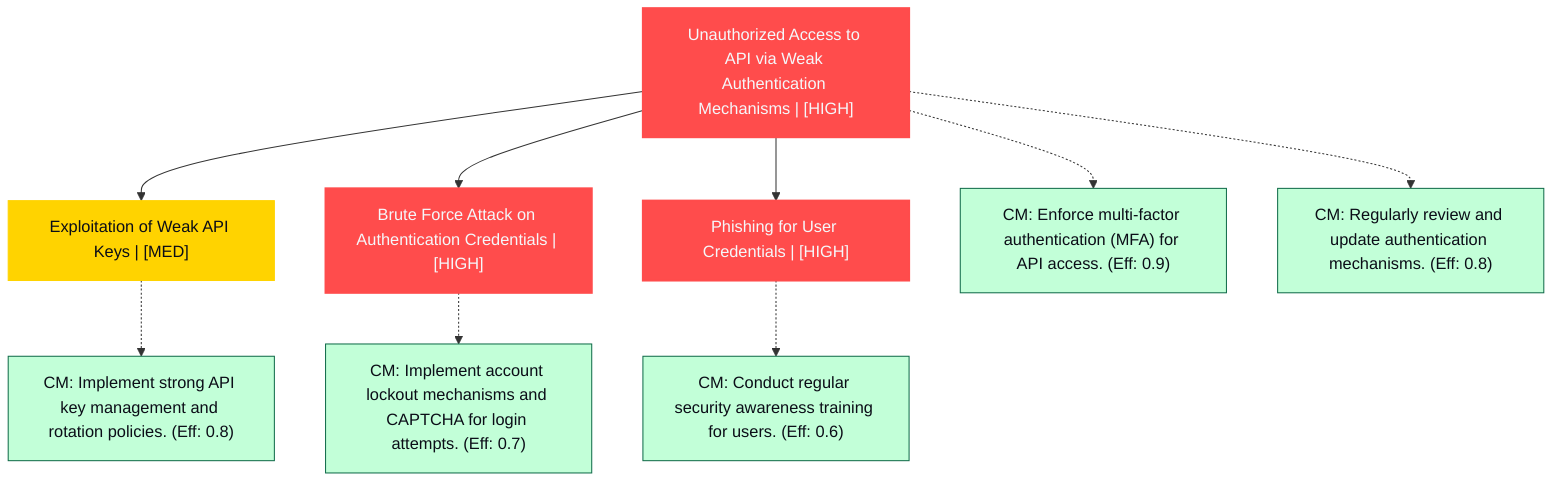graph TB
  node_01K65Z4Z1KDXSV2HKY0X27PCQY9K["Unauthorized Access to API via Weak Authentication Mechanisms | [HIGH]"]:::highRisk
  node_01K65Z5Z1KDXSV2HKY0X27PCQY9L["Exploitation of Weak API Keys | [MED]"]:::mediumRisk
  node_01K65Z5Z1KDXSV2HKY0X27PCQY9L_cm_0["CM: Implement strong API key management and rotation policies. (Eff: 0.8)"]:::countermeasure
  node_01K65Z6Z1KDXSV2HKY0X27PCQY9M["Brute Force Attack on Authentication Credentials | [HIGH]"]:::highRisk
  node_01K65Z6Z1KDXSV2HKY0X27PCQY9M_cm_0["CM: Implement account lockout mechanisms and CAPTCHA for login attempts. (Eff: 0.7)"]:::countermeasure
  node_01K65Z7Z1KDXSV2HKY0X27PCQY9N["Phishing for User Credentials | [HIGH]"]:::highRisk
  node_01K65Z7Z1KDXSV2HKY0X27PCQY9N_cm_0["CM: Conduct regular security awareness training for users. (Eff: 0.6)"]:::countermeasure
  node_01K65Z4Z1KDXSV2HKY0X27PCQY9K_cm_0["CM: Enforce multi-factor authentication (MFA) for API access. (Eff: 0.9)"]:::countermeasure
  node_01K65Z4Z1KDXSV2HKY0X27PCQY9K_cm_1["CM: Regularly review and update authentication mechanisms. (Eff: 0.8)"]:::countermeasure

  node_01K65Z4Z1KDXSV2HKY0X27PCQY9K --> node_01K65Z5Z1KDXSV2HKY0X27PCQY9L
  node_01K65Z5Z1KDXSV2HKY0X27PCQY9L -.-> node_01K65Z5Z1KDXSV2HKY0X27PCQY9L_cm_0
  node_01K65Z4Z1KDXSV2HKY0X27PCQY9K --> node_01K65Z6Z1KDXSV2HKY0X27PCQY9M
  node_01K65Z6Z1KDXSV2HKY0X27PCQY9M -.-> node_01K65Z6Z1KDXSV2HKY0X27PCQY9M_cm_0
  node_01K65Z4Z1KDXSV2HKY0X27PCQY9K --> node_01K65Z7Z1KDXSV2HKY0X27PCQY9N
  node_01K65Z7Z1KDXSV2HKY0X27PCQY9N -.-> node_01K65Z7Z1KDXSV2HKY0X27PCQY9N_cm_0
  node_01K65Z4Z1KDXSV2HKY0X27PCQY9K -.-> node_01K65Z4Z1KDXSV2HKY0X27PCQY9K_cm_0
  node_01K65Z4Z1KDXSV2HKY0X27PCQY9K -.-> node_01K65Z4Z1KDXSV2HKY0X27PCQY9K_cm_1

  classDef andNode fill:#FF4C4C,stroke:#FF4C4C,stroke-width:2px,color:#F5F7FA
  classDef orNode fill:#36FF8F,stroke:#36FF8F,stroke-width:2px,color:#0B0D17
  classDef leafNode fill:#29ABE2,stroke:#29ABE2,stroke-width:2px,color:#F5F7FA
  classDef highRisk fill:#FF4C4C,color:#F5F7FA,stroke:#FF4C4C,stroke-width:2px
  classDef mediumRisk fill:#FFD300,stroke:#FFD300,stroke-width:1px,color:#0B0D17
  classDef lowRisk fill:#FFF2B3,stroke:#FFF2B3,stroke-width:1px,color:#0B0D17
  classDef countermeasure fill:#C2FFD8,stroke:#106B49,stroke-width:1px,color:#0B0D17
  classDef reference fill:#A259FF,stroke:#c3a4ff,stroke-width:1px,stroke-dasharray:3 3,color:#F5F7FA
  classDef mitreNode stroke-dasharray:5 5
  classDef note fill:#ffffcc,stroke:#ffcc00,stroke-width:2px,stroke-dasharray:5 5